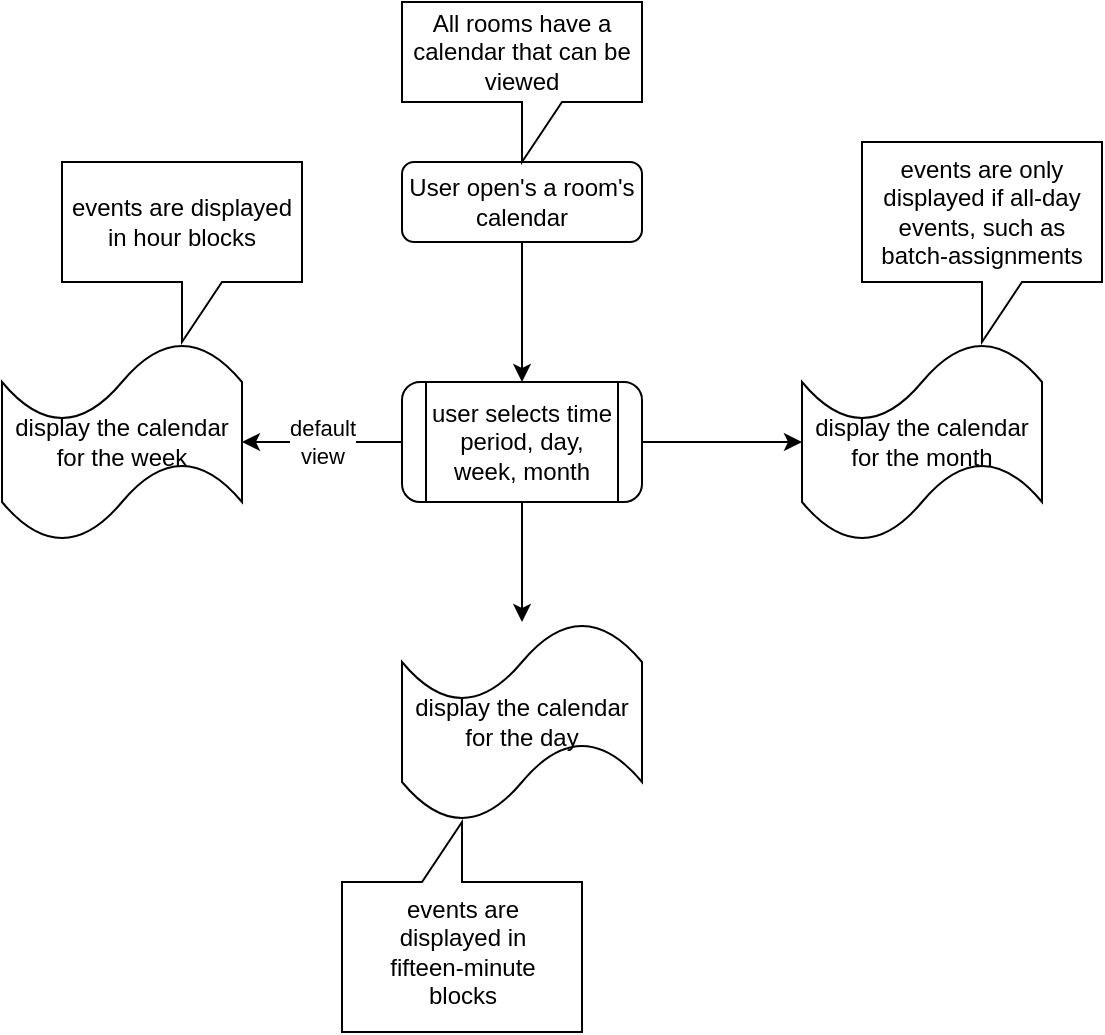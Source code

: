 <mxfile version="14.4.2" type="device"><diagram id="C5RBs43oDa-KdzZeNtuy" name="Page-1"><mxGraphModel dx="976" dy="531" grid="1" gridSize="10" guides="1" tooltips="1" connect="1" arrows="1" fold="1" page="1" pageScale="1" pageWidth="827" pageHeight="1169" math="0" shadow="0"><root><mxCell id="WIyWlLk6GJQsqaUBKTNV-0"/><mxCell id="WIyWlLk6GJQsqaUBKTNV-1" parent="WIyWlLk6GJQsqaUBKTNV-0"/><mxCell id="Xz18vi3J8fPMQLSXL3iV-1" value="" style="edgeStyle=orthogonalEdgeStyle;rounded=0;orthogonalLoop=1;jettySize=auto;html=1;" parent="WIyWlLk6GJQsqaUBKTNV-1" source="WIyWlLk6GJQsqaUBKTNV-3" target="Xz18vi3J8fPMQLSXL3iV-0" edge="1"><mxGeometry relative="1" as="geometry"/></mxCell><mxCell id="WIyWlLk6GJQsqaUBKTNV-3" value="User open's a room's calendar" style="rounded=1;whiteSpace=wrap;html=1;fontSize=12;glass=0;strokeWidth=1;shadow=0;" parent="WIyWlLk6GJQsqaUBKTNV-1" vertex="1"><mxGeometry x="200" y="130" width="120" height="40" as="geometry"/></mxCell><mxCell id="Xz18vi3J8fPMQLSXL3iV-3" value="default&lt;br&gt;view" style="edgeStyle=orthogonalEdgeStyle;rounded=0;orthogonalLoop=1;jettySize=auto;html=1;" parent="WIyWlLk6GJQsqaUBKTNV-1" source="Xz18vi3J8fPMQLSXL3iV-0" target="Xz18vi3J8fPMQLSXL3iV-2" edge="1"><mxGeometry relative="1" as="geometry"/></mxCell><mxCell id="Xz18vi3J8fPMQLSXL3iV-5" value="" style="edgeStyle=orthogonalEdgeStyle;rounded=0;orthogonalLoop=1;jettySize=auto;html=1;" parent="WIyWlLk6GJQsqaUBKTNV-1" source="Xz18vi3J8fPMQLSXL3iV-0" target="Xz18vi3J8fPMQLSXL3iV-4" edge="1"><mxGeometry relative="1" as="geometry"/></mxCell><mxCell id="Xz18vi3J8fPMQLSXL3iV-7" value="" style="edgeStyle=orthogonalEdgeStyle;rounded=0;orthogonalLoop=1;jettySize=auto;html=1;" parent="WIyWlLk6GJQsqaUBKTNV-1" source="Xz18vi3J8fPMQLSXL3iV-0" target="Xz18vi3J8fPMQLSXL3iV-6" edge="1"><mxGeometry relative="1" as="geometry"/></mxCell><mxCell id="Xz18vi3J8fPMQLSXL3iV-0" value="user selects time period, day, week, month" style="shape=process;whiteSpace=wrap;html=1;backgroundOutline=1;rounded=1;shadow=0;strokeWidth=1;glass=0;" parent="WIyWlLk6GJQsqaUBKTNV-1" vertex="1"><mxGeometry x="200" y="240" width="120" height="60" as="geometry"/></mxCell><mxCell id="Xz18vi3J8fPMQLSXL3iV-2" value="display the calendar for the week" style="shape=tape;whiteSpace=wrap;html=1;rounded=1;shadow=0;strokeWidth=1;glass=0;" parent="WIyWlLk6GJQsqaUBKTNV-1" vertex="1"><mxGeometry y="220" width="120" height="100" as="geometry"/></mxCell><mxCell id="Xz18vi3J8fPMQLSXL3iV-4" value="display the calendar for the day" style="shape=tape;whiteSpace=wrap;html=1;rounded=1;shadow=0;strokeWidth=1;glass=0;" parent="WIyWlLk6GJQsqaUBKTNV-1" vertex="1"><mxGeometry x="200" y="360" width="120" height="100" as="geometry"/></mxCell><mxCell id="Xz18vi3J8fPMQLSXL3iV-6" value="display the calendar for the month" style="shape=tape;whiteSpace=wrap;html=1;rounded=1;shadow=0;strokeWidth=1;glass=0;" parent="WIyWlLk6GJQsqaUBKTNV-1" vertex="1"><mxGeometry x="400" y="220" width="120" height="100" as="geometry"/></mxCell><mxCell id="Xz18vi3J8fPMQLSXL3iV-8" value="All rooms have a calendar that can be viewed" style="shape=callout;whiteSpace=wrap;html=1;perimeter=calloutPerimeter;" parent="WIyWlLk6GJQsqaUBKTNV-1" vertex="1"><mxGeometry x="200" y="50" width="120" height="80" as="geometry"/></mxCell><mxCell id="Xz18vi3J8fPMQLSXL3iV-9" value="events are displayed in hour blocks" style="shape=callout;whiteSpace=wrap;html=1;perimeter=calloutPerimeter;" parent="WIyWlLk6GJQsqaUBKTNV-1" vertex="1"><mxGeometry x="30" y="130" width="120" height="90" as="geometry"/></mxCell><mxCell id="Xz18vi3J8fPMQLSXL3iV-10" value="events are only displayed if all-day events, such as batch-assignments" style="shape=callout;whiteSpace=wrap;html=1;perimeter=calloutPerimeter;" parent="WIyWlLk6GJQsqaUBKTNV-1" vertex="1"><mxGeometry x="430" y="120" width="120" height="100" as="geometry"/></mxCell><mxCell id="Xz18vi3J8fPMQLSXL3iV-13" value="" style="group" parent="WIyWlLk6GJQsqaUBKTNV-1" vertex="1" connectable="0"><mxGeometry x="170" y="460" width="120" height="105" as="geometry"/></mxCell><mxCell id="Xz18vi3J8fPMQLSXL3iV-11" value="" style="shape=callout;whiteSpace=wrap;html=1;perimeter=calloutPerimeter;rotation=-180;" parent="Xz18vi3J8fPMQLSXL3iV-13" vertex="1"><mxGeometry width="120" height="105" as="geometry"/></mxCell><mxCell id="Xz18vi3J8fPMQLSXL3iV-12" value="events are displayed in fifteen-minute blocks" style="text;html=1;strokeColor=none;fillColor=none;align=center;verticalAlign=middle;whiteSpace=wrap;rounded=0;" parent="Xz18vi3J8fPMQLSXL3iV-13" vertex="1"><mxGeometry x="7.5" y="40" width="105" height="50" as="geometry"/></mxCell></root></mxGraphModel></diagram></mxfile>